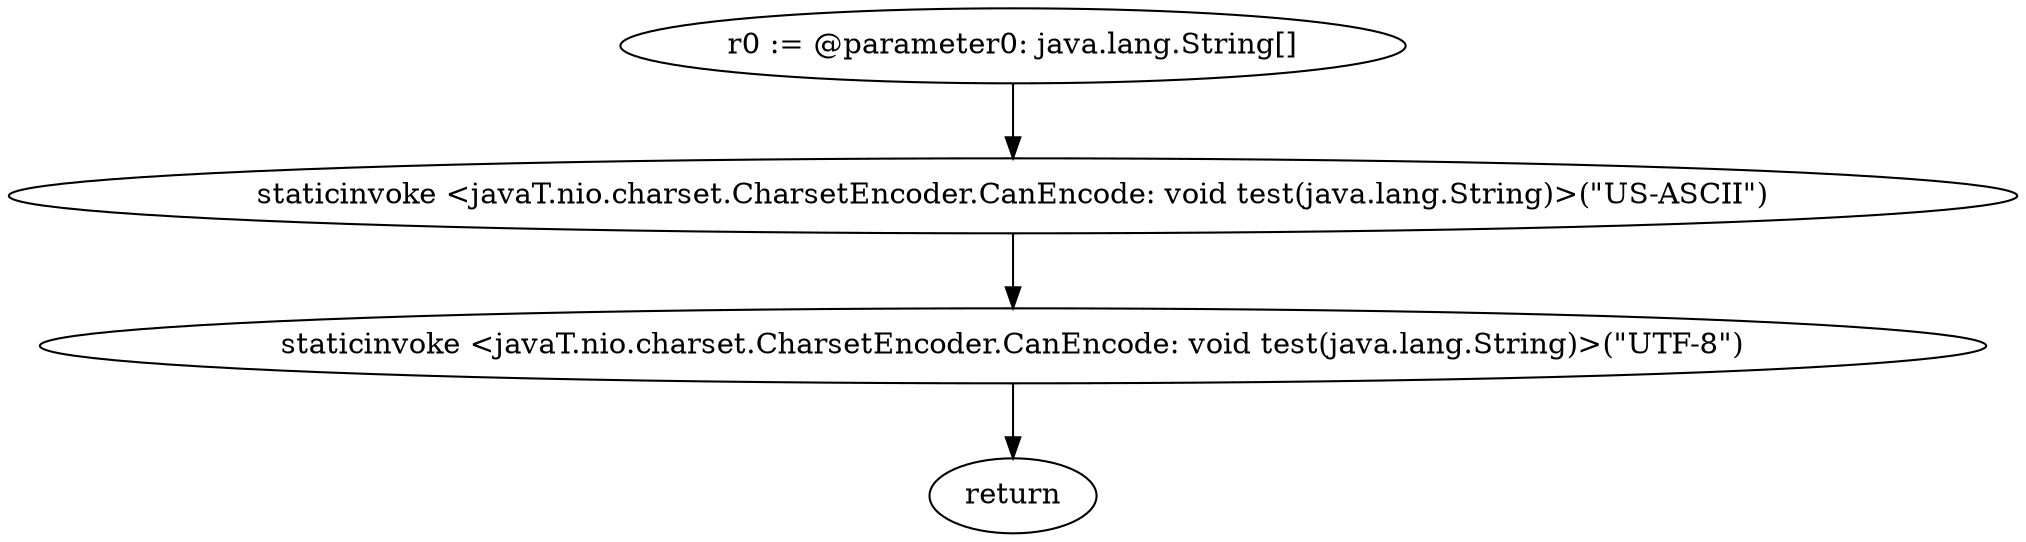 digraph "unitGraph" {
    "r0 := @parameter0: java.lang.String[]"
    "staticinvoke <javaT.nio.charset.CharsetEncoder.CanEncode: void test(java.lang.String)>(\"US-ASCII\")"
    "staticinvoke <javaT.nio.charset.CharsetEncoder.CanEncode: void test(java.lang.String)>(\"UTF-8\")"
    "return"
    "r0 := @parameter0: java.lang.String[]"->"staticinvoke <javaT.nio.charset.CharsetEncoder.CanEncode: void test(java.lang.String)>(\"US-ASCII\")";
    "staticinvoke <javaT.nio.charset.CharsetEncoder.CanEncode: void test(java.lang.String)>(\"US-ASCII\")"->"staticinvoke <javaT.nio.charset.CharsetEncoder.CanEncode: void test(java.lang.String)>(\"UTF-8\")";
    "staticinvoke <javaT.nio.charset.CharsetEncoder.CanEncode: void test(java.lang.String)>(\"UTF-8\")"->"return";
}

